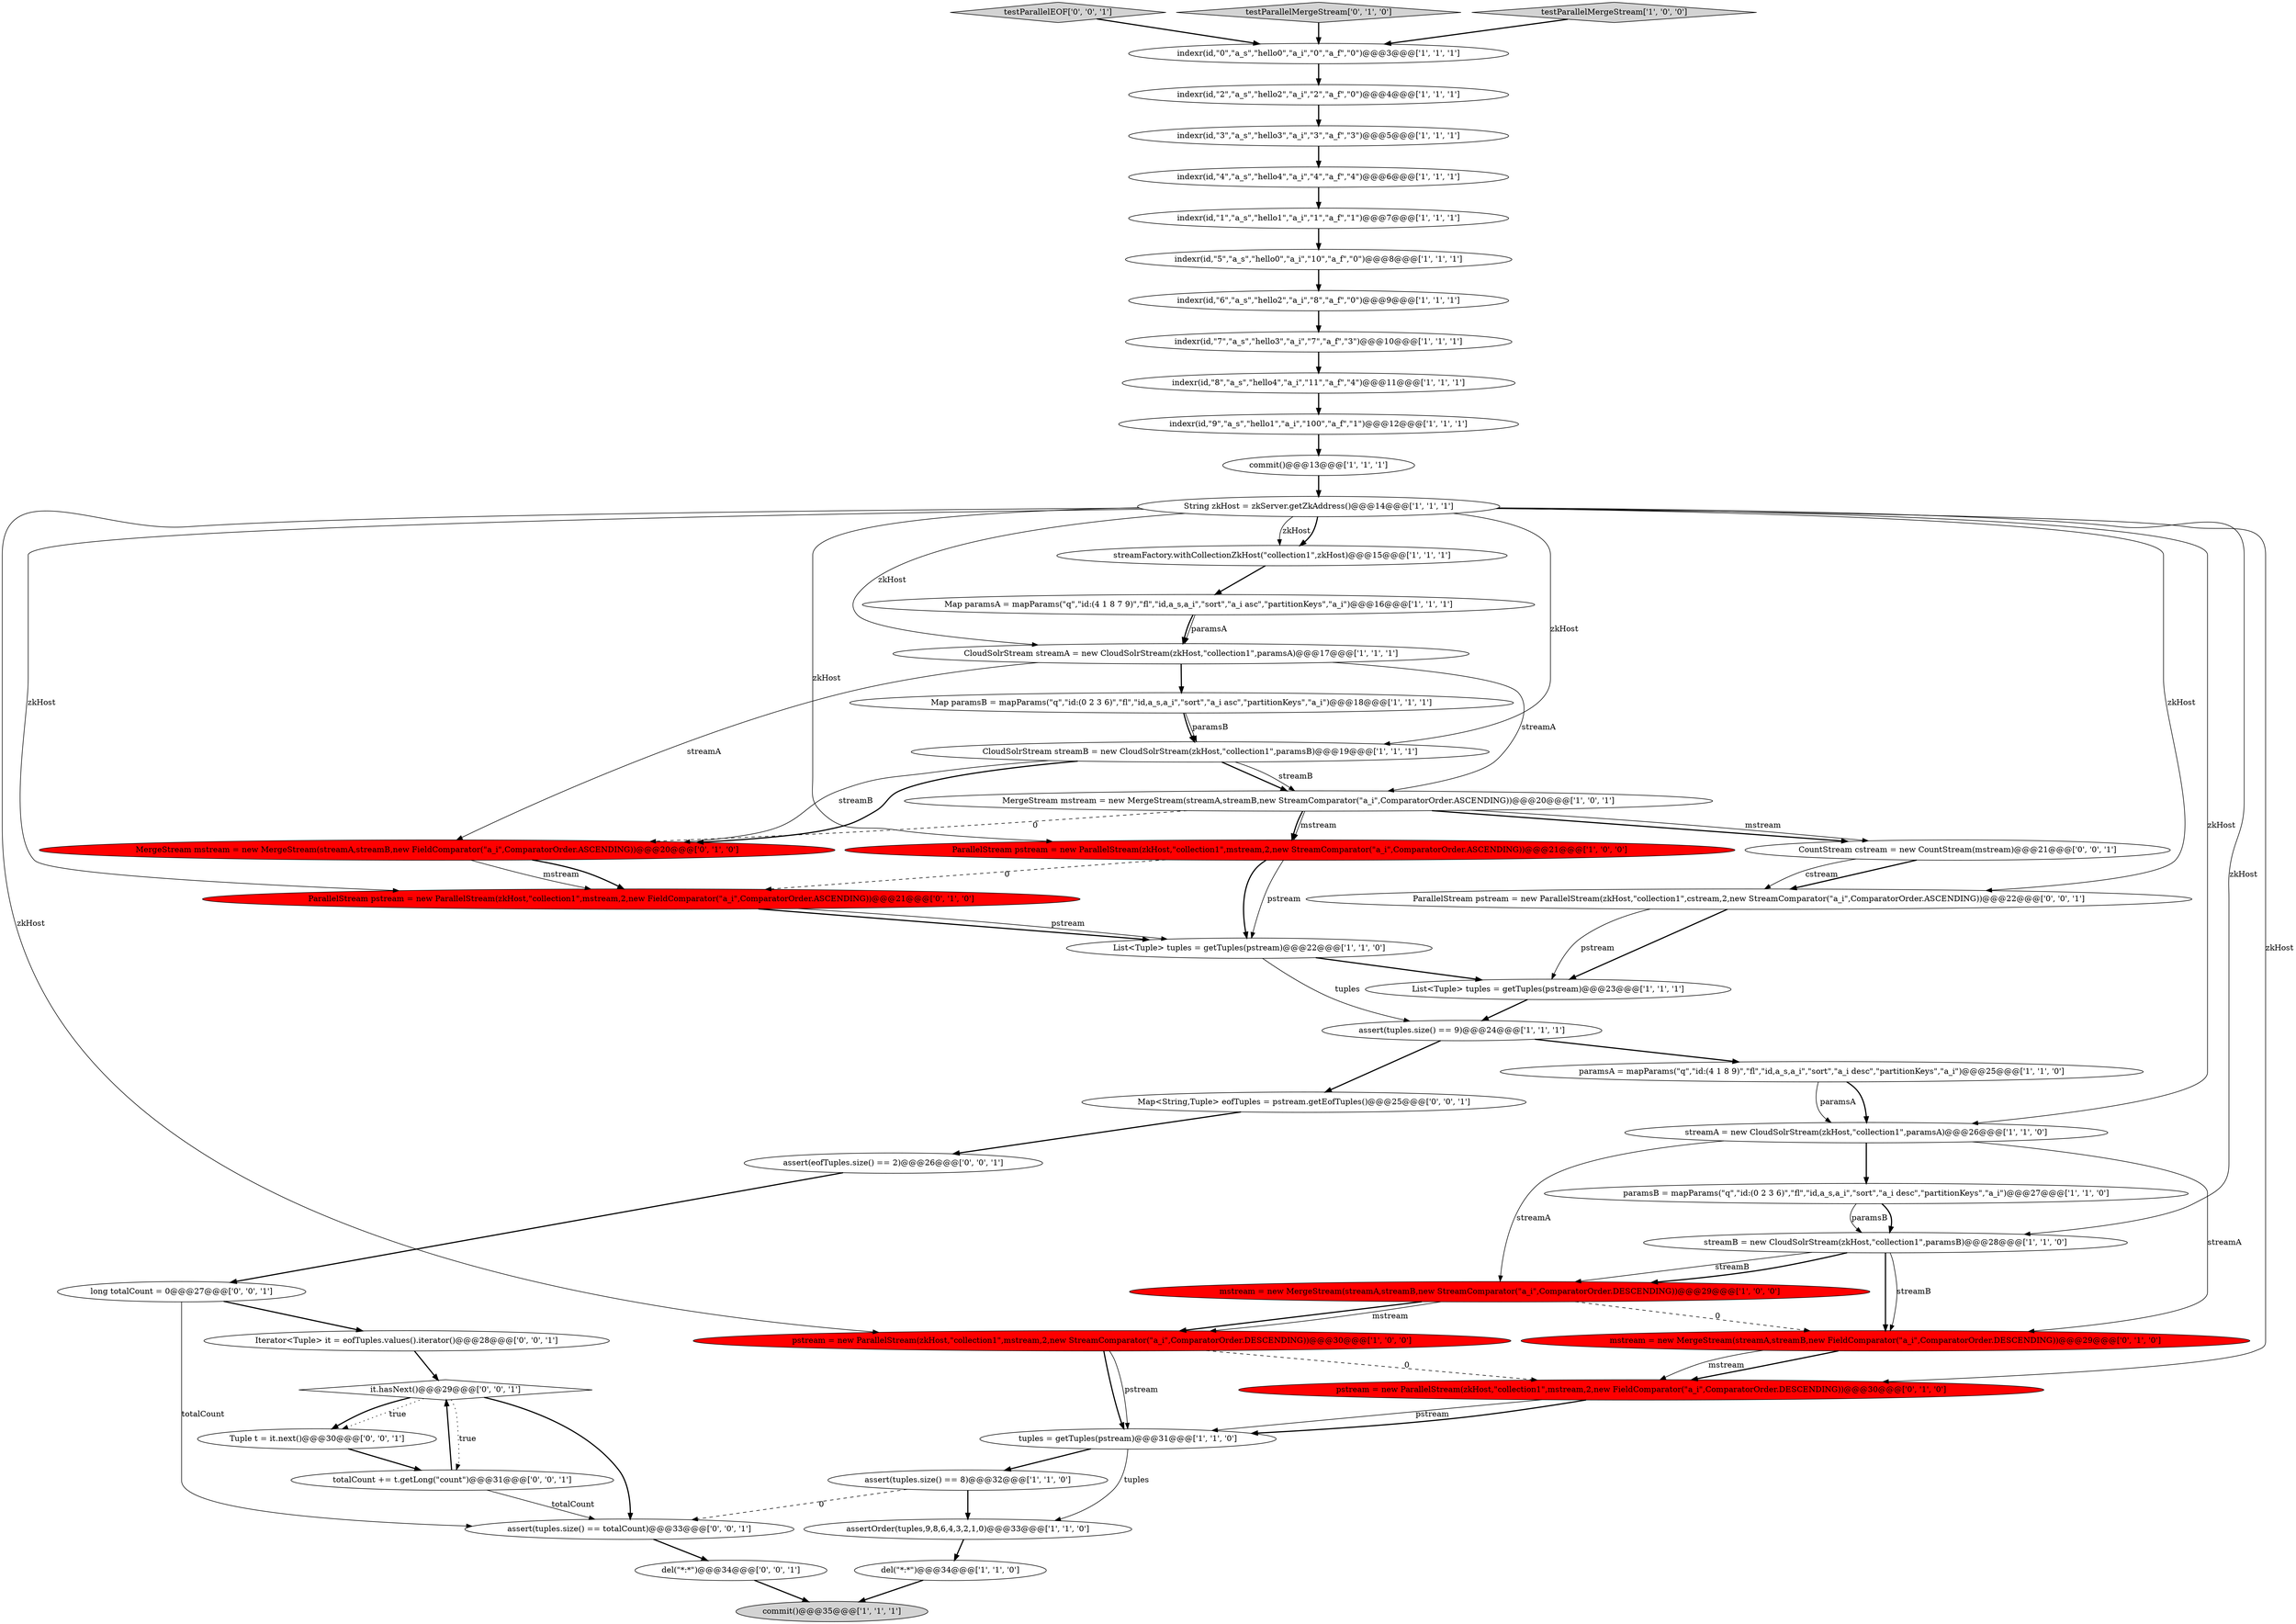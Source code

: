 digraph {
18 [style = filled, label = "indexr(id,\"2\",\"a_s\",\"hello2\",\"a_i\",\"2\",\"a_f\",\"0\")@@@4@@@['1', '1', '1']", fillcolor = white, shape = ellipse image = "AAA0AAABBB1BBB"];
8 [style = filled, label = "streamA = new CloudSolrStream(zkHost,\"collection1\",paramsA)@@@26@@@['1', '1', '0']", fillcolor = white, shape = ellipse image = "AAA0AAABBB1BBB"];
32 [style = filled, label = "indexr(id,\"8\",\"a_s\",\"hello4\",\"a_i\",\"11\",\"a_f\",\"4\")@@@11@@@['1', '1', '1']", fillcolor = white, shape = ellipse image = "AAA0AAABBB1BBB"];
38 [style = filled, label = "MergeStream mstream = new MergeStream(streamA,streamB,new FieldComparator(\"a_i\",ComparatorOrder.ASCENDING))@@@20@@@['0', '1', '0']", fillcolor = red, shape = ellipse image = "AAA1AAABBB2BBB"];
2 [style = filled, label = "mstream = new MergeStream(streamA,streamB,new StreamComparator(\"a_i\",ComparatorOrder.DESCENDING))@@@29@@@['1', '0', '0']", fillcolor = red, shape = ellipse image = "AAA1AAABBB1BBB"];
33 [style = filled, label = "paramsB = mapParams(\"q\",\"id:(0 2 3 6)\",\"fl\",\"id,a_s,a_i\",\"sort\",\"a_i desc\",\"partitionKeys\",\"a_i\")@@@27@@@['1', '1', '0']", fillcolor = white, shape = ellipse image = "AAA0AAABBB1BBB"];
43 [style = filled, label = "testParallelEOF['0', '0', '1']", fillcolor = lightgray, shape = diamond image = "AAA0AAABBB3BBB"];
19 [style = filled, label = "String zkHost = zkServer.getZkAddress()@@@14@@@['1', '1', '1']", fillcolor = white, shape = ellipse image = "AAA0AAABBB1BBB"];
42 [style = filled, label = "assert(eofTuples.size() == 2)@@@26@@@['0', '0', '1']", fillcolor = white, shape = ellipse image = "AAA0AAABBB3BBB"];
14 [style = filled, label = "indexr(id,\"5\",\"a_s\",\"hello0\",\"a_i\",\"10\",\"a_f\",\"0\")@@@8@@@['1', '1', '1']", fillcolor = white, shape = ellipse image = "AAA0AAABBB1BBB"];
36 [style = filled, label = "testParallelMergeStream['0', '1', '0']", fillcolor = lightgray, shape = diamond image = "AAA0AAABBB2BBB"];
0 [style = filled, label = "CloudSolrStream streamB = new CloudSolrStream(zkHost,\"collection1\",paramsB)@@@19@@@['1', '1', '1']", fillcolor = white, shape = ellipse image = "AAA0AAABBB1BBB"];
10 [style = filled, label = "Map paramsA = mapParams(\"q\",\"id:(4 1 8 7 9)\",\"fl\",\"id,a_s,a_i\",\"sort\",\"a_i asc\",\"partitionKeys\",\"a_i\")@@@16@@@['1', '1', '1']", fillcolor = white, shape = ellipse image = "AAA0AAABBB1BBB"];
45 [style = filled, label = "CountStream cstream = new CountStream(mstream)@@@21@@@['0', '0', '1']", fillcolor = white, shape = ellipse image = "AAA0AAABBB3BBB"];
46 [style = filled, label = "long totalCount = 0@@@27@@@['0', '0', '1']", fillcolor = white, shape = ellipse image = "AAA0AAABBB3BBB"];
39 [style = filled, label = "totalCount += t.getLong(\"count\")@@@31@@@['0', '0', '1']", fillcolor = white, shape = ellipse image = "AAA0AAABBB3BBB"];
4 [style = filled, label = "indexr(id,\"9\",\"a_s\",\"hello1\",\"a_i\",\"100\",\"a_f\",\"1\")@@@12@@@['1', '1', '1']", fillcolor = white, shape = ellipse image = "AAA0AAABBB1BBB"];
1 [style = filled, label = "assert(tuples.size() == 9)@@@24@@@['1', '1', '1']", fillcolor = white, shape = ellipse image = "AAA0AAABBB1BBB"];
9 [style = filled, label = "indexr(id,\"0\",\"a_s\",\"hello0\",\"a_i\",\"0\",\"a_f\",\"0\")@@@3@@@['1', '1', '1']", fillcolor = white, shape = ellipse image = "AAA0AAABBB1BBB"];
6 [style = filled, label = "indexr(id,\"4\",\"a_s\",\"hello4\",\"a_i\",\"4\",\"a_f\",\"4\")@@@6@@@['1', '1', '1']", fillcolor = white, shape = ellipse image = "AAA0AAABBB1BBB"];
21 [style = filled, label = "paramsA = mapParams(\"q\",\"id:(4 1 8 9)\",\"fl\",\"id,a_s,a_i\",\"sort\",\"a_i desc\",\"partitionKeys\",\"a_i\")@@@25@@@['1', '1', '0']", fillcolor = white, shape = ellipse image = "AAA0AAABBB1BBB"];
30 [style = filled, label = "commit()@@@13@@@['1', '1', '1']", fillcolor = white, shape = ellipse image = "AAA0AAABBB1BBB"];
20 [style = filled, label = "del(\"*:*\")@@@34@@@['1', '1', '0']", fillcolor = white, shape = ellipse image = "AAA0AAABBB1BBB"];
44 [style = filled, label = "assert(tuples.size() == totalCount)@@@33@@@['0', '0', '1']", fillcolor = white, shape = ellipse image = "AAA0AAABBB3BBB"];
5 [style = filled, label = "pstream = new ParallelStream(zkHost,\"collection1\",mstream,2,new StreamComparator(\"a_i\",ComparatorOrder.DESCENDING))@@@30@@@['1', '0', '0']", fillcolor = red, shape = ellipse image = "AAA1AAABBB1BBB"];
22 [style = filled, label = "Map paramsB = mapParams(\"q\",\"id:(0 2 3 6)\",\"fl\",\"id,a_s,a_i\",\"sort\",\"a_i asc\",\"partitionKeys\",\"a_i\")@@@18@@@['1', '1', '1']", fillcolor = white, shape = ellipse image = "AAA0AAABBB1BBB"];
24 [style = filled, label = "indexr(id,\"1\",\"a_s\",\"hello1\",\"a_i\",\"1\",\"a_f\",\"1\")@@@7@@@['1', '1', '1']", fillcolor = white, shape = ellipse image = "AAA0AAABBB1BBB"];
41 [style = filled, label = "Map<String,Tuple> eofTuples = pstream.getEofTuples()@@@25@@@['0', '0', '1']", fillcolor = white, shape = ellipse image = "AAA0AAABBB3BBB"];
15 [style = filled, label = "assertOrder(tuples,9,8,6,4,3,2,1,0)@@@33@@@['1', '1', '0']", fillcolor = white, shape = ellipse image = "AAA0AAABBB1BBB"];
47 [style = filled, label = "it.hasNext()@@@29@@@['0', '0', '1']", fillcolor = white, shape = diamond image = "AAA0AAABBB3BBB"];
34 [style = filled, label = "mstream = new MergeStream(streamA,streamB,new FieldComparator(\"a_i\",ComparatorOrder.DESCENDING))@@@29@@@['0', '1', '0']", fillcolor = red, shape = ellipse image = "AAA1AAABBB2BBB"];
28 [style = filled, label = "List<Tuple> tuples = getTuples(pstream)@@@22@@@['1', '1', '0']", fillcolor = white, shape = ellipse image = "AAA0AAABBB1BBB"];
31 [style = filled, label = "testParallelMergeStream['1', '0', '0']", fillcolor = lightgray, shape = diamond image = "AAA0AAABBB1BBB"];
35 [style = filled, label = "pstream = new ParallelStream(zkHost,\"collection1\",mstream,2,new FieldComparator(\"a_i\",ComparatorOrder.DESCENDING))@@@30@@@['0', '1', '0']", fillcolor = red, shape = ellipse image = "AAA1AAABBB2BBB"];
29 [style = filled, label = "indexr(id,\"7\",\"a_s\",\"hello3\",\"a_i\",\"7\",\"a_f\",\"3\")@@@10@@@['1', '1', '1']", fillcolor = white, shape = ellipse image = "AAA0AAABBB1BBB"];
13 [style = filled, label = "indexr(id,\"3\",\"a_s\",\"hello3\",\"a_i\",\"3\",\"a_f\",\"3\")@@@5@@@['1', '1', '1']", fillcolor = white, shape = ellipse image = "AAA0AAABBB1BBB"];
12 [style = filled, label = "ParallelStream pstream = new ParallelStream(zkHost,\"collection1\",mstream,2,new StreamComparator(\"a_i\",ComparatorOrder.ASCENDING))@@@21@@@['1', '0', '0']", fillcolor = red, shape = ellipse image = "AAA1AAABBB1BBB"];
7 [style = filled, label = "MergeStream mstream = new MergeStream(streamA,streamB,new StreamComparator(\"a_i\",ComparatorOrder.ASCENDING))@@@20@@@['1', '0', '1']", fillcolor = white, shape = ellipse image = "AAA0AAABBB1BBB"];
48 [style = filled, label = "ParallelStream pstream = new ParallelStream(zkHost,\"collection1\",cstream,2,new StreamComparator(\"a_i\",ComparatorOrder.ASCENDING))@@@22@@@['0', '0', '1']", fillcolor = white, shape = ellipse image = "AAA0AAABBB3BBB"];
50 [style = filled, label = "del(\"*:*\")@@@34@@@['0', '0', '1']", fillcolor = white, shape = ellipse image = "AAA0AAABBB3BBB"];
16 [style = filled, label = "streamFactory.withCollectionZkHost(\"collection1\",zkHost)@@@15@@@['1', '1', '1']", fillcolor = white, shape = ellipse image = "AAA0AAABBB1BBB"];
3 [style = filled, label = "commit()@@@35@@@['1', '1', '1']", fillcolor = lightgray, shape = ellipse image = "AAA0AAABBB1BBB"];
40 [style = filled, label = "Tuple t = it.next()@@@30@@@['0', '0', '1']", fillcolor = white, shape = ellipse image = "AAA0AAABBB3BBB"];
27 [style = filled, label = "CloudSolrStream streamA = new CloudSolrStream(zkHost,\"collection1\",paramsA)@@@17@@@['1', '1', '1']", fillcolor = white, shape = ellipse image = "AAA0AAABBB1BBB"];
11 [style = filled, label = "streamB = new CloudSolrStream(zkHost,\"collection1\",paramsB)@@@28@@@['1', '1', '0']", fillcolor = white, shape = ellipse image = "AAA0AAABBB1BBB"];
23 [style = filled, label = "indexr(id,\"6\",\"a_s\",\"hello2\",\"a_i\",\"8\",\"a_f\",\"0\")@@@9@@@['1', '1', '1']", fillcolor = white, shape = ellipse image = "AAA0AAABBB1BBB"];
49 [style = filled, label = "Iterator<Tuple> it = eofTuples.values().iterator()@@@28@@@['0', '0', '1']", fillcolor = white, shape = ellipse image = "AAA0AAABBB3BBB"];
17 [style = filled, label = "assert(tuples.size() == 8)@@@32@@@['1', '1', '0']", fillcolor = white, shape = ellipse image = "AAA0AAABBB1BBB"];
37 [style = filled, label = "ParallelStream pstream = new ParallelStream(zkHost,\"collection1\",mstream,2,new FieldComparator(\"a_i\",ComparatorOrder.ASCENDING))@@@21@@@['0', '1', '0']", fillcolor = red, shape = ellipse image = "AAA1AAABBB2BBB"];
25 [style = filled, label = "tuples = getTuples(pstream)@@@31@@@['1', '1', '0']", fillcolor = white, shape = ellipse image = "AAA0AAABBB1BBB"];
26 [style = filled, label = "List<Tuple> tuples = getTuples(pstream)@@@23@@@['1', '1', '1']", fillcolor = white, shape = ellipse image = "AAA0AAABBB1BBB"];
37->28 [style = bold, label=""];
31->9 [style = bold, label=""];
21->8 [style = bold, label=""];
45->48 [style = bold, label=""];
25->15 [style = solid, label="tuples"];
19->0 [style = solid, label="zkHost"];
19->37 [style = solid, label="zkHost"];
19->8 [style = solid, label="zkHost"];
23->29 [style = bold, label=""];
33->11 [style = bold, label=""];
22->0 [style = bold, label=""];
5->35 [style = dashed, label="0"];
38->37 [style = solid, label="mstream"];
1->21 [style = bold, label=""];
15->20 [style = bold, label=""];
34->35 [style = solid, label="mstream"];
32->4 [style = bold, label=""];
39->47 [style = bold, label=""];
46->44 [style = solid, label="totalCount"];
22->0 [style = solid, label="paramsB"];
35->25 [style = solid, label="pstream"];
36->9 [style = bold, label=""];
12->28 [style = bold, label=""];
1->41 [style = bold, label=""];
42->46 [style = bold, label=""];
12->37 [style = dashed, label="0"];
26->1 [style = bold, label=""];
50->3 [style = bold, label=""];
44->50 [style = bold, label=""];
33->11 [style = solid, label="paramsB"];
20->3 [style = bold, label=""];
27->22 [style = bold, label=""];
5->25 [style = bold, label=""];
0->38 [style = bold, label=""];
0->7 [style = bold, label=""];
30->19 [style = bold, label=""];
38->37 [style = bold, label=""];
29->32 [style = bold, label=""];
7->38 [style = dashed, label="0"];
17->15 [style = bold, label=""];
47->44 [style = bold, label=""];
34->35 [style = bold, label=""];
10->27 [style = solid, label="paramsA"];
8->33 [style = bold, label=""];
37->28 [style = solid, label="pstream"];
47->40 [style = bold, label=""];
19->5 [style = solid, label="zkHost"];
19->16 [style = solid, label="zkHost"];
28->26 [style = bold, label=""];
6->24 [style = bold, label=""];
11->34 [style = solid, label="streamB"];
19->12 [style = solid, label="zkHost"];
25->17 [style = bold, label=""];
43->9 [style = bold, label=""];
19->16 [style = bold, label=""];
28->1 [style = solid, label="tuples"];
35->25 [style = bold, label=""];
48->26 [style = bold, label=""];
12->28 [style = solid, label="pstream"];
9->18 [style = bold, label=""];
40->39 [style = bold, label=""];
14->23 [style = bold, label=""];
47->39 [style = dotted, label="true"];
8->34 [style = solid, label="streamA"];
19->11 [style = solid, label="zkHost"];
45->48 [style = solid, label="cstream"];
19->35 [style = solid, label="zkHost"];
13->6 [style = bold, label=""];
11->2 [style = solid, label="streamB"];
2->5 [style = bold, label=""];
0->38 [style = solid, label="streamB"];
19->27 [style = solid, label="zkHost"];
16->10 [style = bold, label=""];
7->12 [style = bold, label=""];
10->27 [style = bold, label=""];
39->44 [style = solid, label="totalCount"];
46->49 [style = bold, label=""];
27->7 [style = solid, label="streamA"];
19->48 [style = solid, label="zkHost"];
21->8 [style = solid, label="paramsA"];
11->2 [style = bold, label=""];
24->14 [style = bold, label=""];
49->47 [style = bold, label=""];
7->45 [style = bold, label=""];
0->7 [style = solid, label="streamB"];
17->44 [style = dashed, label="0"];
11->34 [style = bold, label=""];
7->12 [style = solid, label="mstream"];
4->30 [style = bold, label=""];
5->25 [style = solid, label="pstream"];
27->38 [style = solid, label="streamA"];
2->5 [style = solid, label="mstream"];
47->40 [style = dotted, label="true"];
2->34 [style = dashed, label="0"];
18->13 [style = bold, label=""];
48->26 [style = solid, label="pstream"];
7->45 [style = solid, label="mstream"];
8->2 [style = solid, label="streamA"];
41->42 [style = bold, label=""];
}
